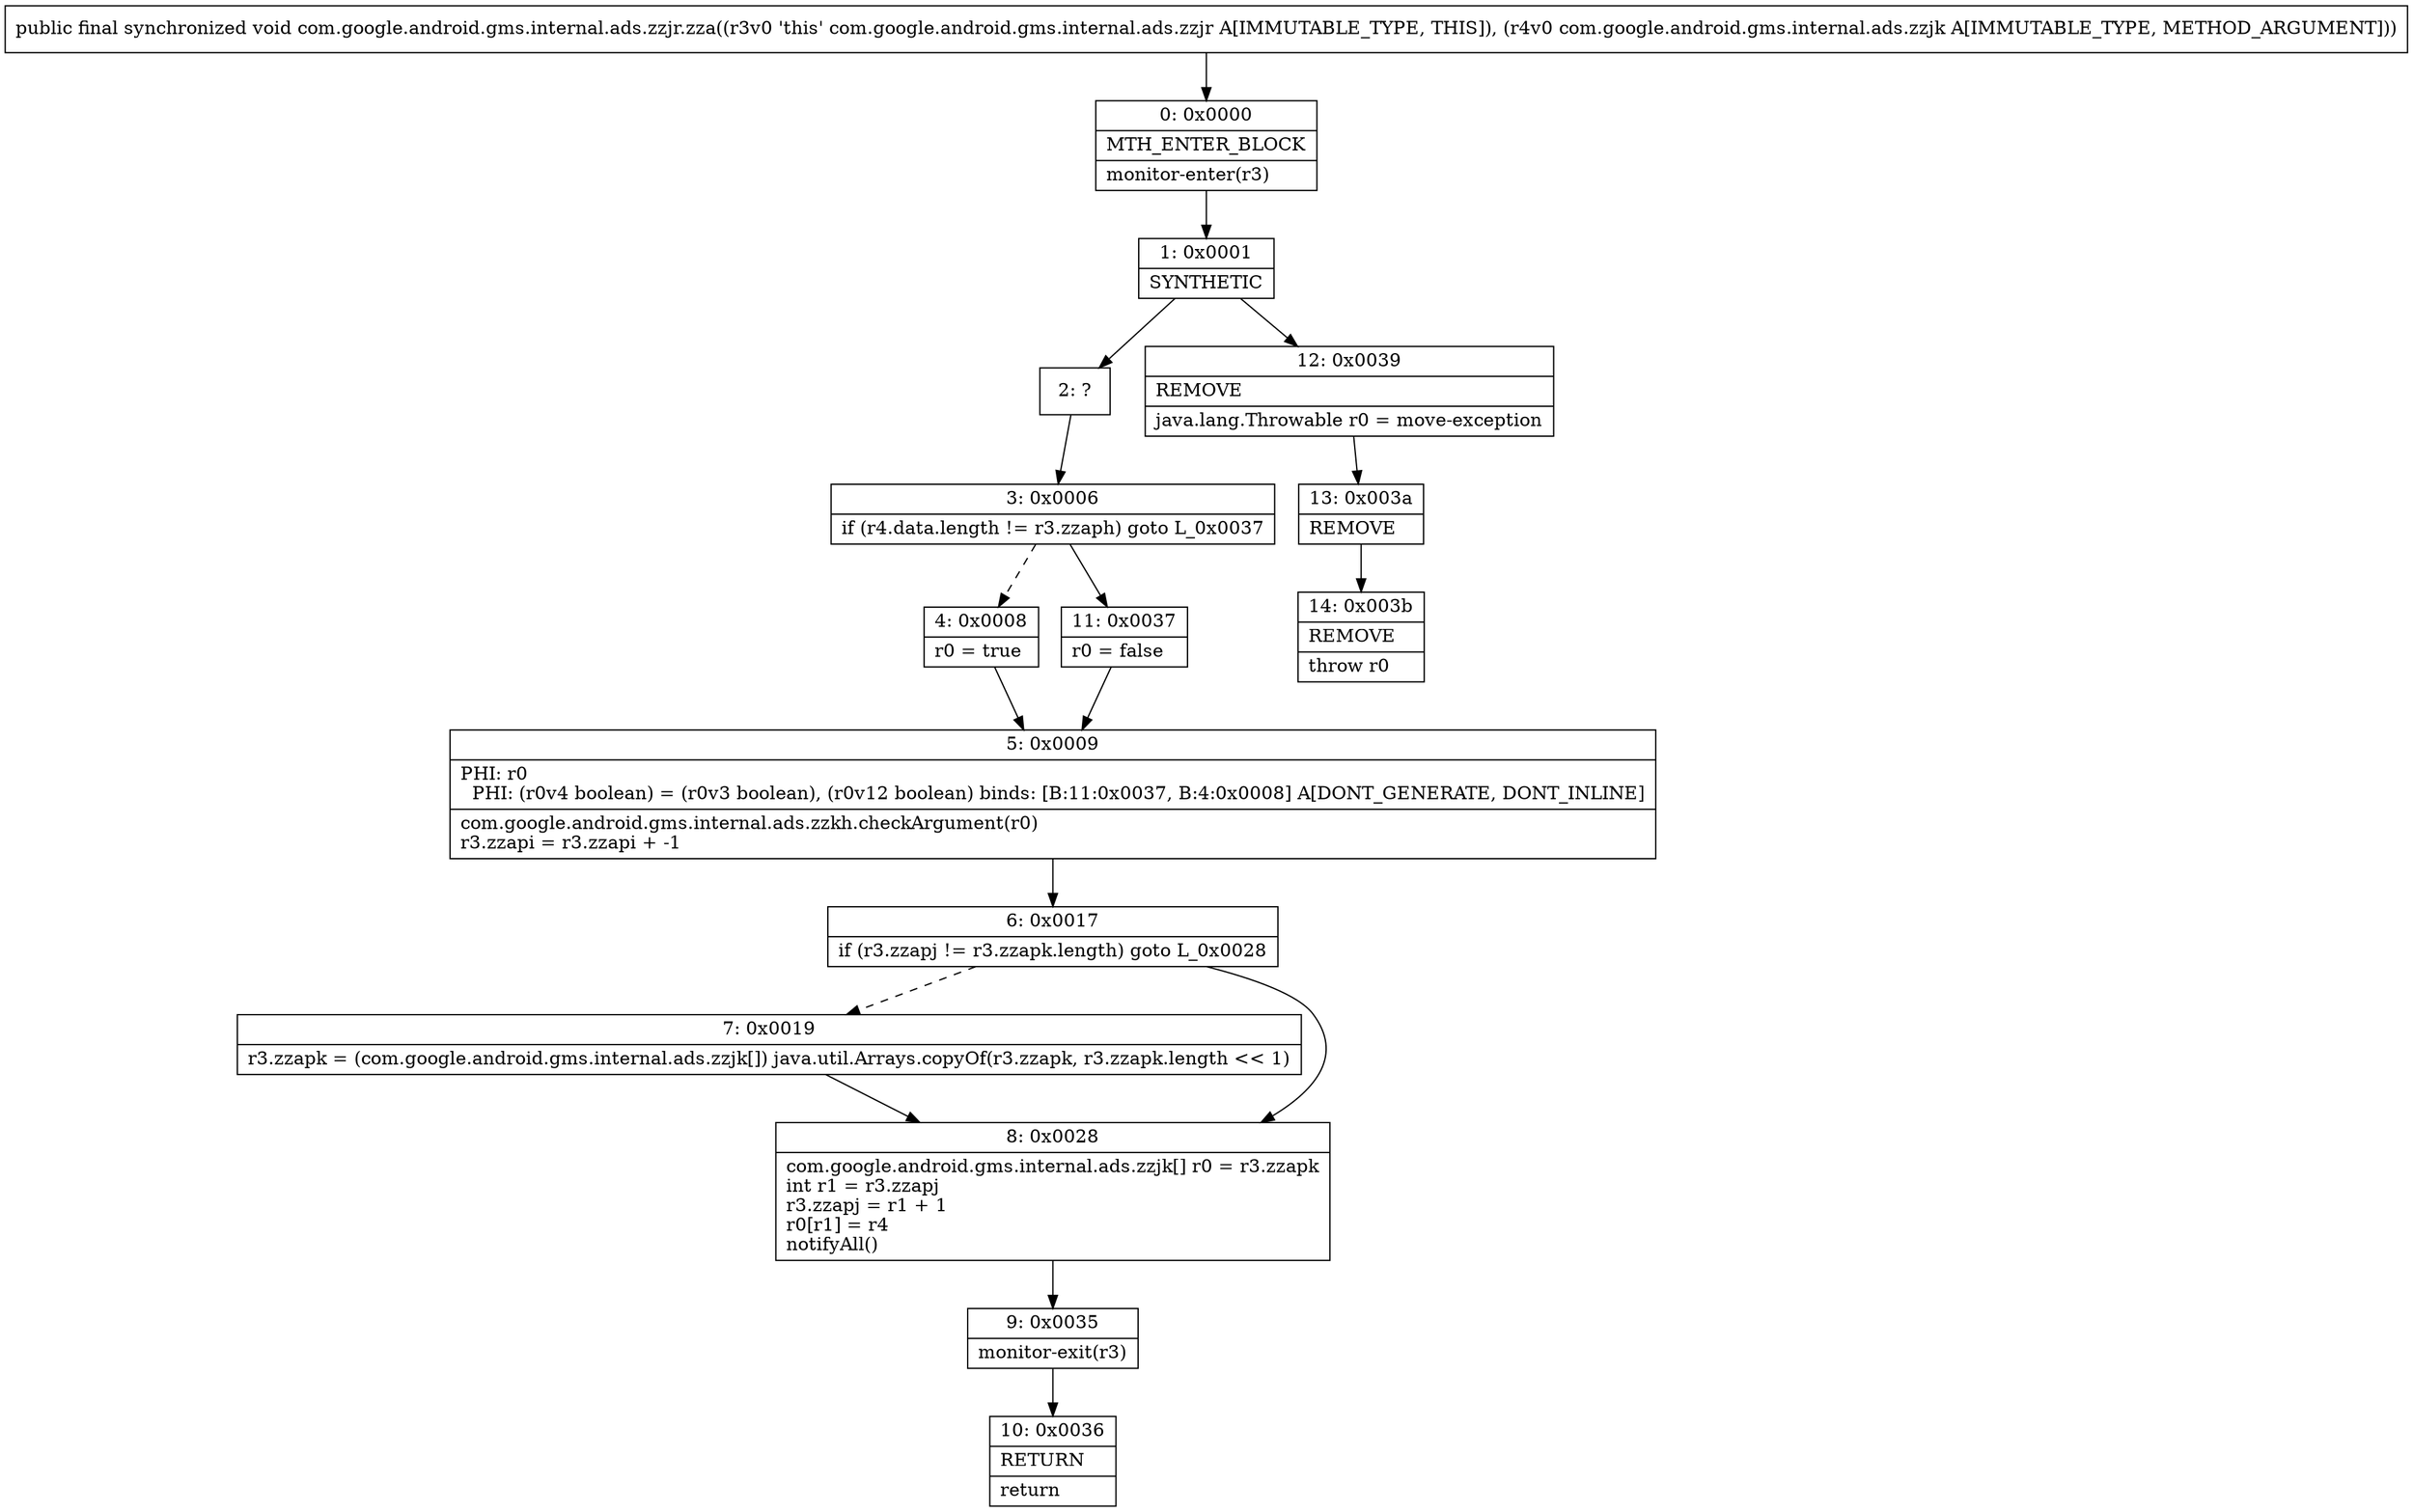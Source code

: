 digraph "CFG forcom.google.android.gms.internal.ads.zzjr.zza(Lcom\/google\/android\/gms\/internal\/ads\/zzjk;)V" {
Node_0 [shape=record,label="{0\:\ 0x0000|MTH_ENTER_BLOCK\l|monitor\-enter(r3)\l}"];
Node_1 [shape=record,label="{1\:\ 0x0001|SYNTHETIC\l}"];
Node_2 [shape=record,label="{2\:\ ?}"];
Node_3 [shape=record,label="{3\:\ 0x0006|if (r4.data.length != r3.zzaph) goto L_0x0037\l}"];
Node_4 [shape=record,label="{4\:\ 0x0008|r0 = true\l}"];
Node_5 [shape=record,label="{5\:\ 0x0009|PHI: r0 \l  PHI: (r0v4 boolean) = (r0v3 boolean), (r0v12 boolean) binds: [B:11:0x0037, B:4:0x0008] A[DONT_GENERATE, DONT_INLINE]\l|com.google.android.gms.internal.ads.zzkh.checkArgument(r0)\lr3.zzapi = r3.zzapi + \-1\l}"];
Node_6 [shape=record,label="{6\:\ 0x0017|if (r3.zzapj != r3.zzapk.length) goto L_0x0028\l}"];
Node_7 [shape=record,label="{7\:\ 0x0019|r3.zzapk = (com.google.android.gms.internal.ads.zzjk[]) java.util.Arrays.copyOf(r3.zzapk, r3.zzapk.length \<\< 1)\l}"];
Node_8 [shape=record,label="{8\:\ 0x0028|com.google.android.gms.internal.ads.zzjk[] r0 = r3.zzapk\lint r1 = r3.zzapj\lr3.zzapj = r1 + 1\lr0[r1] = r4\lnotifyAll()\l}"];
Node_9 [shape=record,label="{9\:\ 0x0035|monitor\-exit(r3)\l}"];
Node_10 [shape=record,label="{10\:\ 0x0036|RETURN\l|return\l}"];
Node_11 [shape=record,label="{11\:\ 0x0037|r0 = false\l}"];
Node_12 [shape=record,label="{12\:\ 0x0039|REMOVE\l|java.lang.Throwable r0 = move\-exception\l}"];
Node_13 [shape=record,label="{13\:\ 0x003a|REMOVE\l}"];
Node_14 [shape=record,label="{14\:\ 0x003b|REMOVE\l|throw r0\l}"];
MethodNode[shape=record,label="{public final synchronized void com.google.android.gms.internal.ads.zzjr.zza((r3v0 'this' com.google.android.gms.internal.ads.zzjr A[IMMUTABLE_TYPE, THIS]), (r4v0 com.google.android.gms.internal.ads.zzjk A[IMMUTABLE_TYPE, METHOD_ARGUMENT])) }"];
MethodNode -> Node_0;
Node_0 -> Node_1;
Node_1 -> Node_2;
Node_1 -> Node_12;
Node_2 -> Node_3;
Node_3 -> Node_4[style=dashed];
Node_3 -> Node_11;
Node_4 -> Node_5;
Node_5 -> Node_6;
Node_6 -> Node_7[style=dashed];
Node_6 -> Node_8;
Node_7 -> Node_8;
Node_8 -> Node_9;
Node_9 -> Node_10;
Node_11 -> Node_5;
Node_12 -> Node_13;
Node_13 -> Node_14;
}

